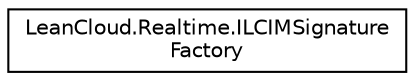 digraph "Graphical Class Hierarchy"
{
  edge [fontname="Helvetica",fontsize="10",labelfontname="Helvetica",labelfontsize="10"];
  node [fontname="Helvetica",fontsize="10",shape=record];
  rankdir="LR";
  Node1 [label="LeanCloud.Realtime.ILCIMSignature\lFactory",height=0.2,width=0.4,color="black", fillcolor="white", style="filled",URL="$interfaceLeanCloud_1_1Realtime_1_1ILCIMSignatureFactory.html",tooltip="签名工程接口 "];
}
